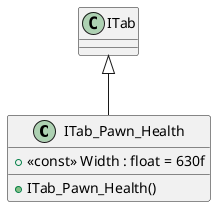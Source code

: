 @startuml
class ITab_Pawn_Health {
    + <<const>> Width : float = 630f
    + ITab_Pawn_Health()
}
ITab <|-- ITab_Pawn_Health
@enduml

